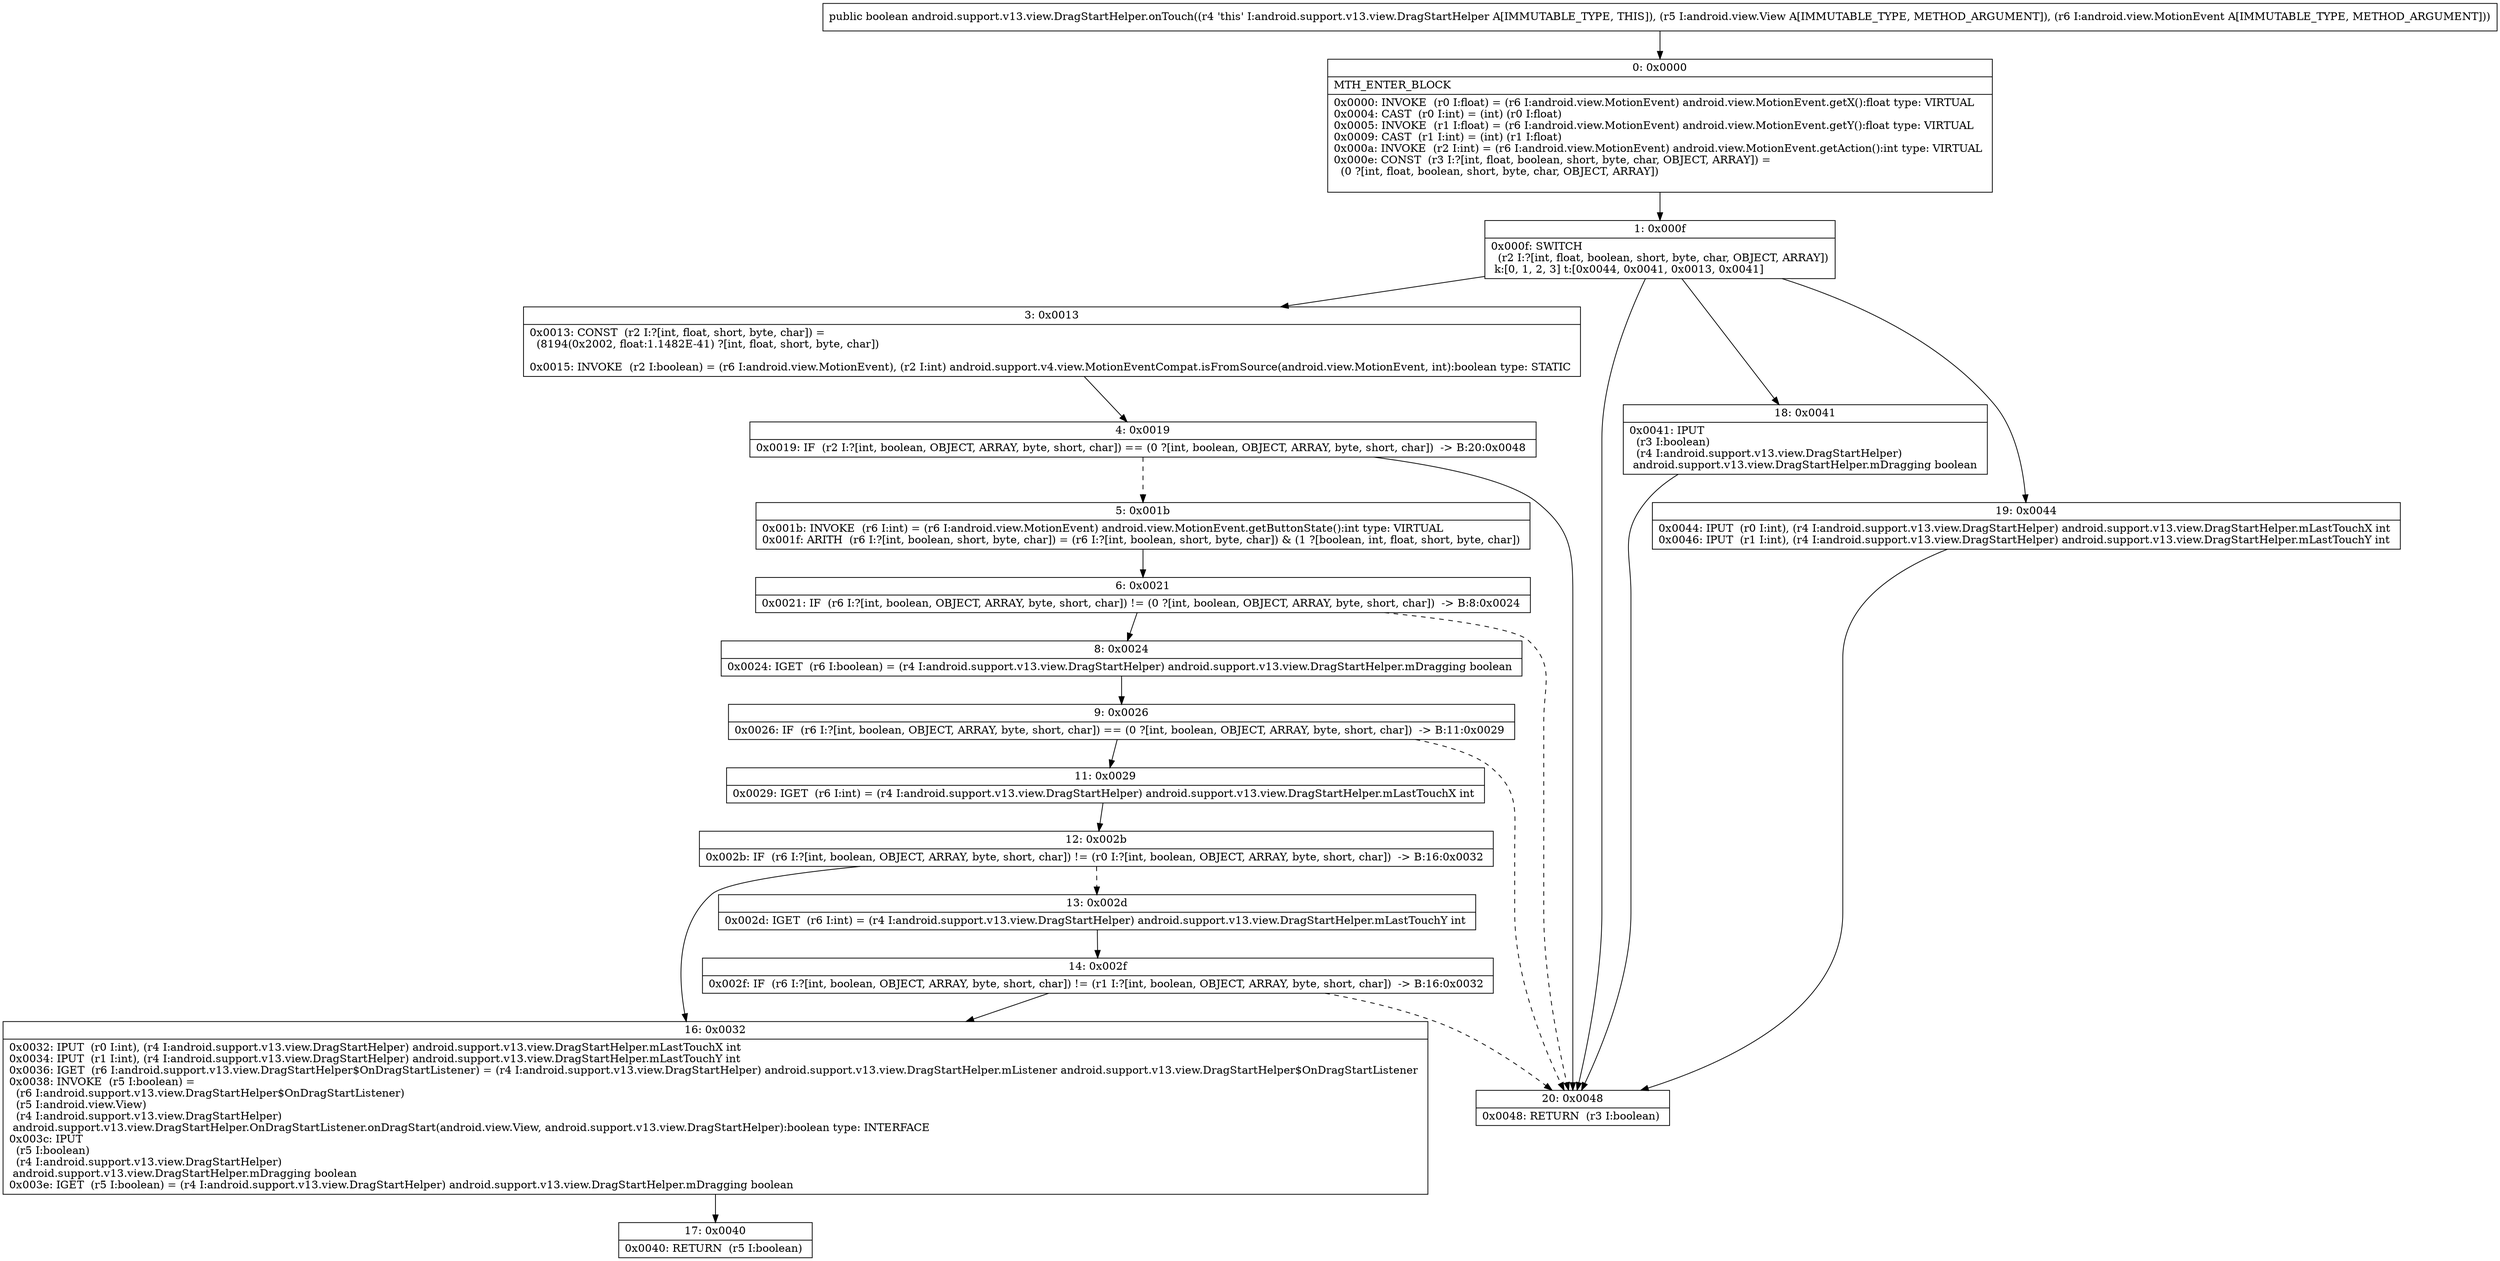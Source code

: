 digraph "CFG forandroid.support.v13.view.DragStartHelper.onTouch(Landroid\/view\/View;Landroid\/view\/MotionEvent;)Z" {
Node_0 [shape=record,label="{0\:\ 0x0000|MTH_ENTER_BLOCK\l|0x0000: INVOKE  (r0 I:float) = (r6 I:android.view.MotionEvent) android.view.MotionEvent.getX():float type: VIRTUAL \l0x0004: CAST  (r0 I:int) = (int) (r0 I:float) \l0x0005: INVOKE  (r1 I:float) = (r6 I:android.view.MotionEvent) android.view.MotionEvent.getY():float type: VIRTUAL \l0x0009: CAST  (r1 I:int) = (int) (r1 I:float) \l0x000a: INVOKE  (r2 I:int) = (r6 I:android.view.MotionEvent) android.view.MotionEvent.getAction():int type: VIRTUAL \l0x000e: CONST  (r3 I:?[int, float, boolean, short, byte, char, OBJECT, ARRAY]) = \l  (0 ?[int, float, boolean, short, byte, char, OBJECT, ARRAY])\l \l}"];
Node_1 [shape=record,label="{1\:\ 0x000f|0x000f: SWITCH  \l  (r2 I:?[int, float, boolean, short, byte, char, OBJECT, ARRAY])\l k:[0, 1, 2, 3] t:[0x0044, 0x0041, 0x0013, 0x0041] \l}"];
Node_3 [shape=record,label="{3\:\ 0x0013|0x0013: CONST  (r2 I:?[int, float, short, byte, char]) = \l  (8194(0x2002, float:1.1482E\-41) ?[int, float, short, byte, char])\l \l0x0015: INVOKE  (r2 I:boolean) = (r6 I:android.view.MotionEvent), (r2 I:int) android.support.v4.view.MotionEventCompat.isFromSource(android.view.MotionEvent, int):boolean type: STATIC \l}"];
Node_4 [shape=record,label="{4\:\ 0x0019|0x0019: IF  (r2 I:?[int, boolean, OBJECT, ARRAY, byte, short, char]) == (0 ?[int, boolean, OBJECT, ARRAY, byte, short, char])  \-\> B:20:0x0048 \l}"];
Node_5 [shape=record,label="{5\:\ 0x001b|0x001b: INVOKE  (r6 I:int) = (r6 I:android.view.MotionEvent) android.view.MotionEvent.getButtonState():int type: VIRTUAL \l0x001f: ARITH  (r6 I:?[int, boolean, short, byte, char]) = (r6 I:?[int, boolean, short, byte, char]) & (1 ?[boolean, int, float, short, byte, char]) \l}"];
Node_6 [shape=record,label="{6\:\ 0x0021|0x0021: IF  (r6 I:?[int, boolean, OBJECT, ARRAY, byte, short, char]) != (0 ?[int, boolean, OBJECT, ARRAY, byte, short, char])  \-\> B:8:0x0024 \l}"];
Node_8 [shape=record,label="{8\:\ 0x0024|0x0024: IGET  (r6 I:boolean) = (r4 I:android.support.v13.view.DragStartHelper) android.support.v13.view.DragStartHelper.mDragging boolean \l}"];
Node_9 [shape=record,label="{9\:\ 0x0026|0x0026: IF  (r6 I:?[int, boolean, OBJECT, ARRAY, byte, short, char]) == (0 ?[int, boolean, OBJECT, ARRAY, byte, short, char])  \-\> B:11:0x0029 \l}"];
Node_11 [shape=record,label="{11\:\ 0x0029|0x0029: IGET  (r6 I:int) = (r4 I:android.support.v13.view.DragStartHelper) android.support.v13.view.DragStartHelper.mLastTouchX int \l}"];
Node_12 [shape=record,label="{12\:\ 0x002b|0x002b: IF  (r6 I:?[int, boolean, OBJECT, ARRAY, byte, short, char]) != (r0 I:?[int, boolean, OBJECT, ARRAY, byte, short, char])  \-\> B:16:0x0032 \l}"];
Node_13 [shape=record,label="{13\:\ 0x002d|0x002d: IGET  (r6 I:int) = (r4 I:android.support.v13.view.DragStartHelper) android.support.v13.view.DragStartHelper.mLastTouchY int \l}"];
Node_14 [shape=record,label="{14\:\ 0x002f|0x002f: IF  (r6 I:?[int, boolean, OBJECT, ARRAY, byte, short, char]) != (r1 I:?[int, boolean, OBJECT, ARRAY, byte, short, char])  \-\> B:16:0x0032 \l}"];
Node_16 [shape=record,label="{16\:\ 0x0032|0x0032: IPUT  (r0 I:int), (r4 I:android.support.v13.view.DragStartHelper) android.support.v13.view.DragStartHelper.mLastTouchX int \l0x0034: IPUT  (r1 I:int), (r4 I:android.support.v13.view.DragStartHelper) android.support.v13.view.DragStartHelper.mLastTouchY int \l0x0036: IGET  (r6 I:android.support.v13.view.DragStartHelper$OnDragStartListener) = (r4 I:android.support.v13.view.DragStartHelper) android.support.v13.view.DragStartHelper.mListener android.support.v13.view.DragStartHelper$OnDragStartListener \l0x0038: INVOKE  (r5 I:boolean) = \l  (r6 I:android.support.v13.view.DragStartHelper$OnDragStartListener)\l  (r5 I:android.view.View)\l  (r4 I:android.support.v13.view.DragStartHelper)\l android.support.v13.view.DragStartHelper.OnDragStartListener.onDragStart(android.view.View, android.support.v13.view.DragStartHelper):boolean type: INTERFACE \l0x003c: IPUT  \l  (r5 I:boolean)\l  (r4 I:android.support.v13.view.DragStartHelper)\l android.support.v13.view.DragStartHelper.mDragging boolean \l0x003e: IGET  (r5 I:boolean) = (r4 I:android.support.v13.view.DragStartHelper) android.support.v13.view.DragStartHelper.mDragging boolean \l}"];
Node_17 [shape=record,label="{17\:\ 0x0040|0x0040: RETURN  (r5 I:boolean) \l}"];
Node_18 [shape=record,label="{18\:\ 0x0041|0x0041: IPUT  \l  (r3 I:boolean)\l  (r4 I:android.support.v13.view.DragStartHelper)\l android.support.v13.view.DragStartHelper.mDragging boolean \l}"];
Node_19 [shape=record,label="{19\:\ 0x0044|0x0044: IPUT  (r0 I:int), (r4 I:android.support.v13.view.DragStartHelper) android.support.v13.view.DragStartHelper.mLastTouchX int \l0x0046: IPUT  (r1 I:int), (r4 I:android.support.v13.view.DragStartHelper) android.support.v13.view.DragStartHelper.mLastTouchY int \l}"];
Node_20 [shape=record,label="{20\:\ 0x0048|0x0048: RETURN  (r3 I:boolean) \l}"];
MethodNode[shape=record,label="{public boolean android.support.v13.view.DragStartHelper.onTouch((r4 'this' I:android.support.v13.view.DragStartHelper A[IMMUTABLE_TYPE, THIS]), (r5 I:android.view.View A[IMMUTABLE_TYPE, METHOD_ARGUMENT]), (r6 I:android.view.MotionEvent A[IMMUTABLE_TYPE, METHOD_ARGUMENT])) }"];
MethodNode -> Node_0;
Node_0 -> Node_1;
Node_1 -> Node_3;
Node_1 -> Node_18;
Node_1 -> Node_19;
Node_1 -> Node_20;
Node_3 -> Node_4;
Node_4 -> Node_5[style=dashed];
Node_4 -> Node_20;
Node_5 -> Node_6;
Node_6 -> Node_8;
Node_6 -> Node_20[style=dashed];
Node_8 -> Node_9;
Node_9 -> Node_11;
Node_9 -> Node_20[style=dashed];
Node_11 -> Node_12;
Node_12 -> Node_13[style=dashed];
Node_12 -> Node_16;
Node_13 -> Node_14;
Node_14 -> Node_16;
Node_14 -> Node_20[style=dashed];
Node_16 -> Node_17;
Node_18 -> Node_20;
Node_19 -> Node_20;
}

